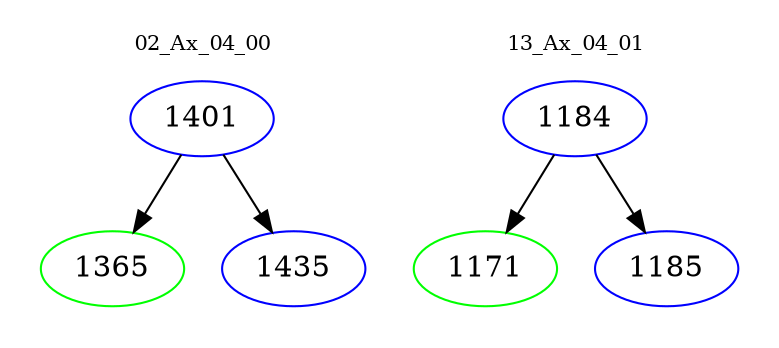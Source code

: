 digraph{
subgraph cluster_0 {
color = white
label = "02_Ax_04_00";
fontsize=10;
T0_1401 [label="1401", color="blue"]
T0_1401 -> T0_1365 [color="black"]
T0_1365 [label="1365", color="green"]
T0_1401 -> T0_1435 [color="black"]
T0_1435 [label="1435", color="blue"]
}
subgraph cluster_1 {
color = white
label = "13_Ax_04_01";
fontsize=10;
T1_1184 [label="1184", color="blue"]
T1_1184 -> T1_1171 [color="black"]
T1_1171 [label="1171", color="green"]
T1_1184 -> T1_1185 [color="black"]
T1_1185 [label="1185", color="blue"]
}
}

